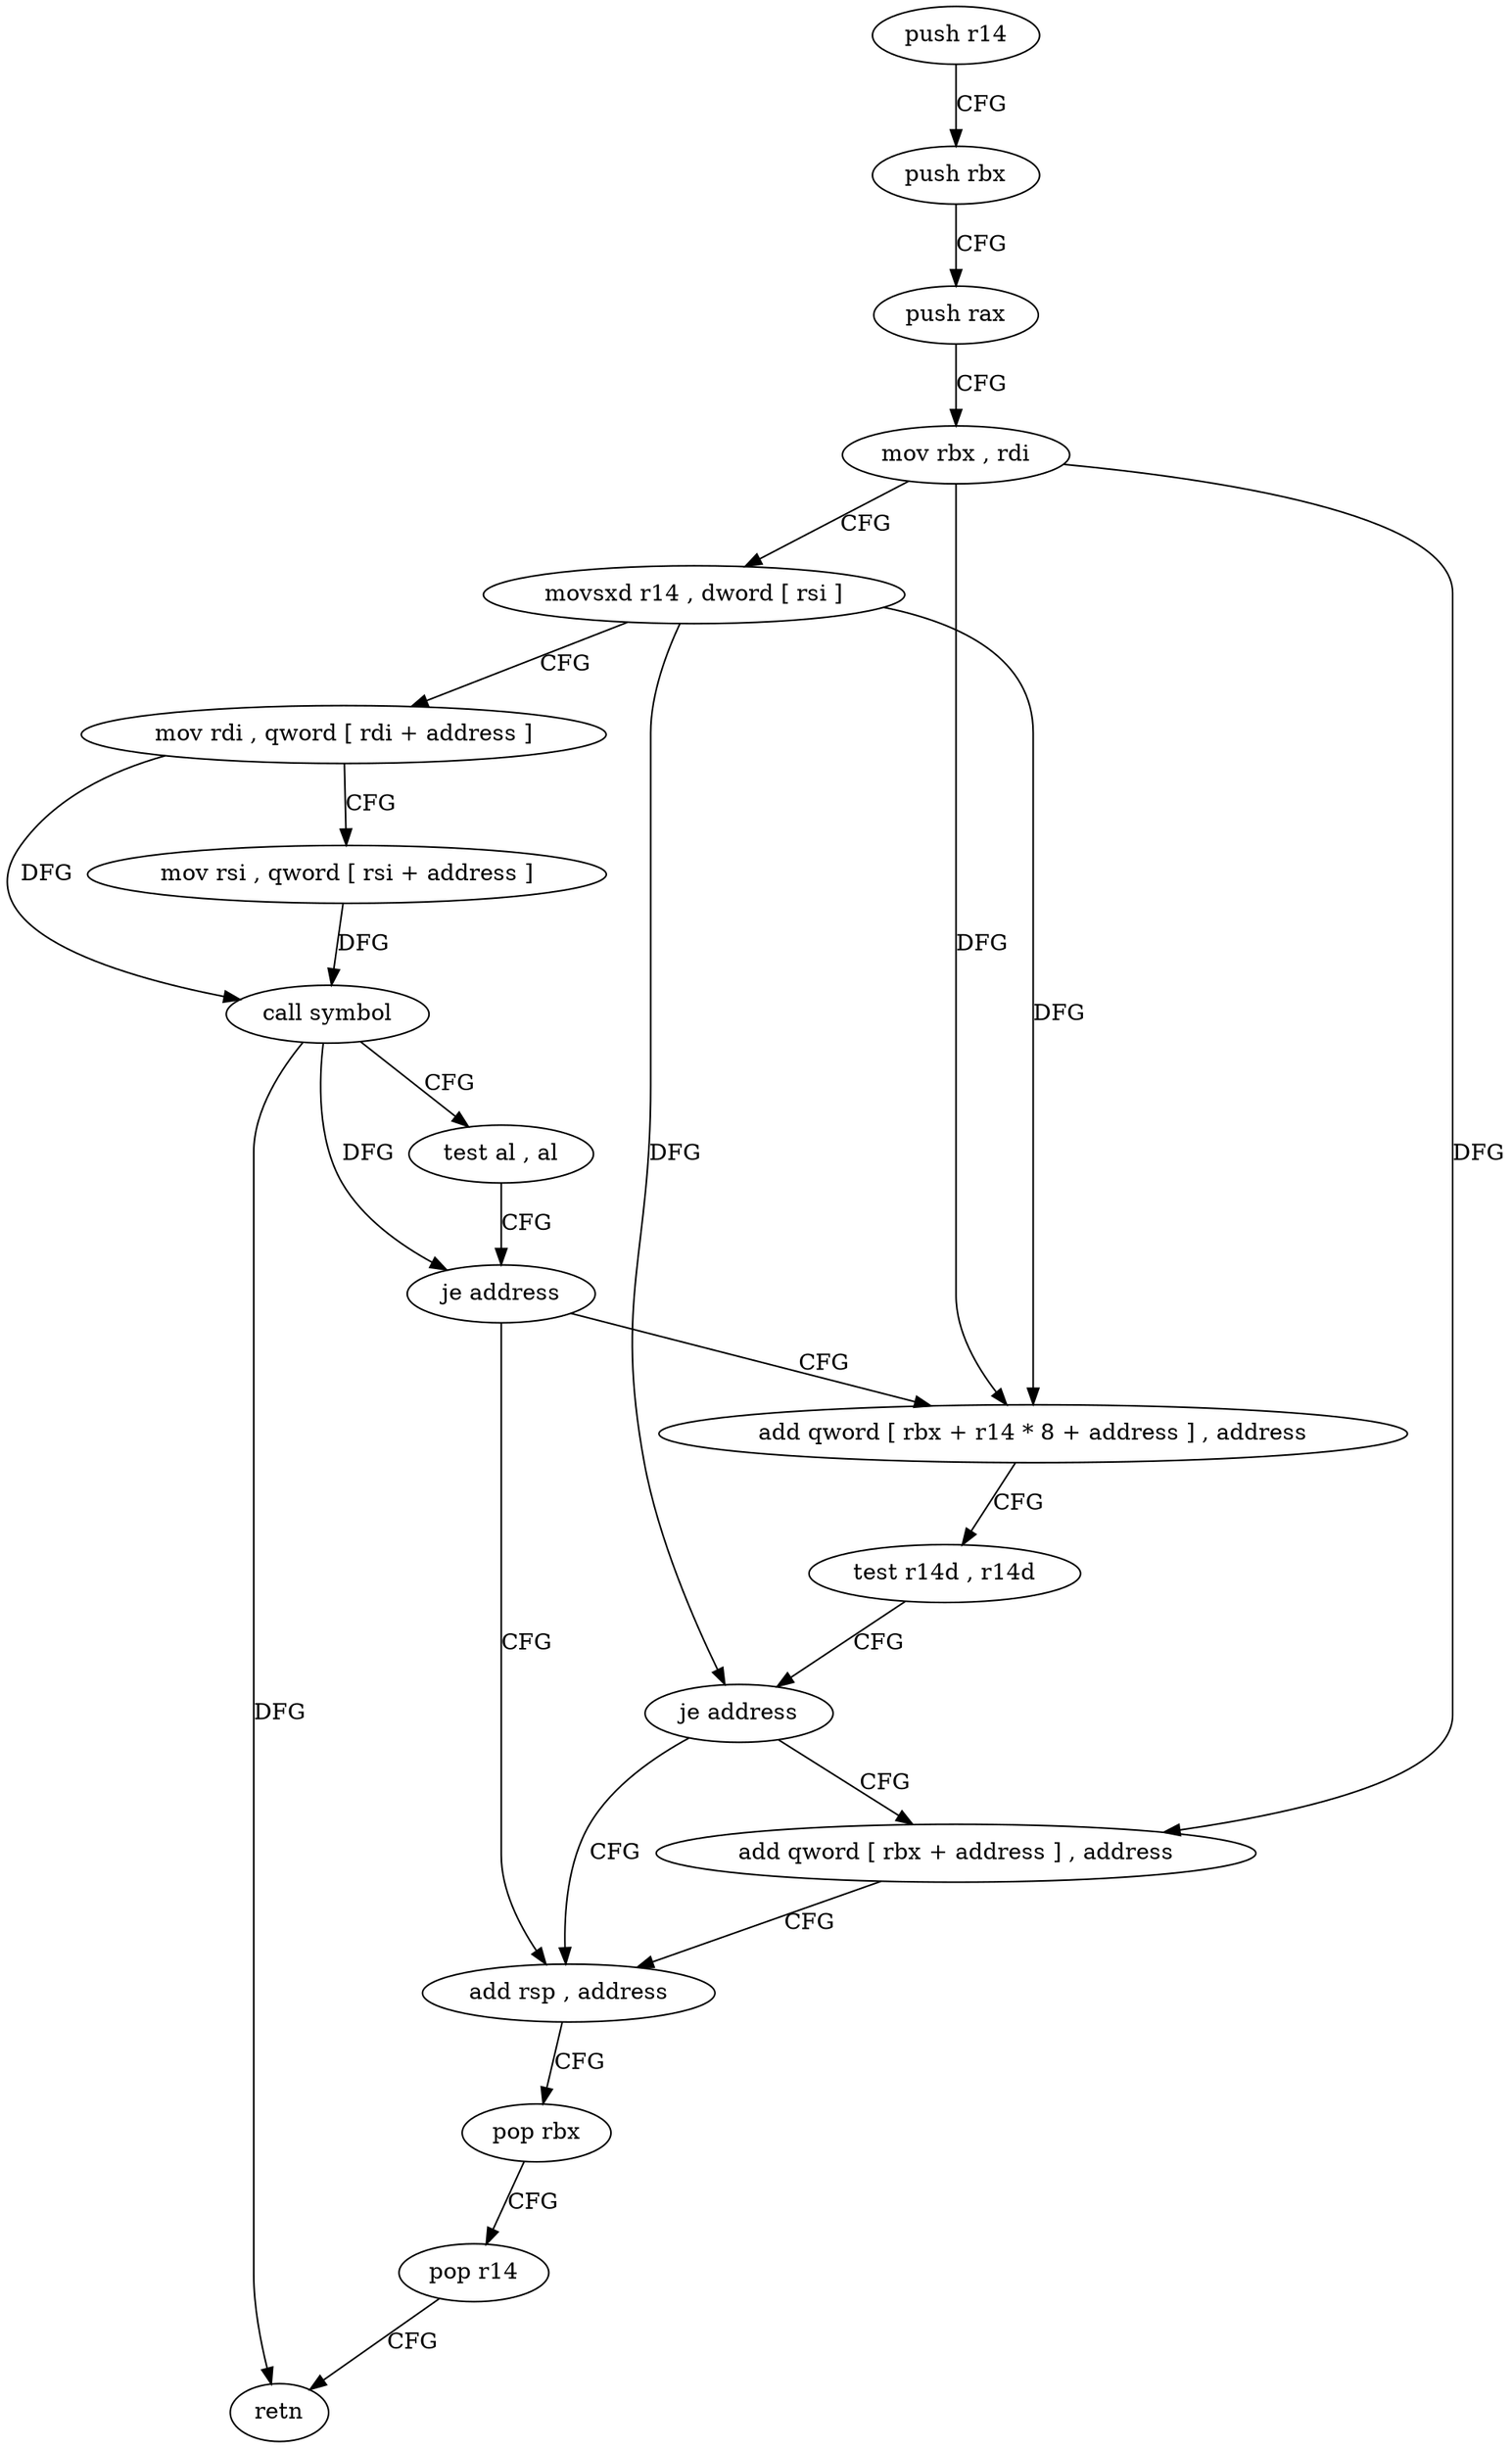 digraph "func" {
"75376" [label = "push r14" ]
"75378" [label = "push rbx" ]
"75379" [label = "push rax" ]
"75380" [label = "mov rbx , rdi" ]
"75383" [label = "movsxd r14 , dword [ rsi ]" ]
"75386" [label = "mov rdi , qword [ rdi + address ]" ]
"75393" [label = "mov rsi , qword [ rsi + address ]" ]
"75397" [label = "call symbol" ]
"75402" [label = "test al , al" ]
"75404" [label = "je address" ]
"75428" [label = "add rsp , address" ]
"75406" [label = "add qword [ rbx + r14 * 8 + address ] , address" ]
"75432" [label = "pop rbx" ]
"75433" [label = "pop r14" ]
"75435" [label = "retn" ]
"75415" [label = "test r14d , r14d" ]
"75418" [label = "je address" ]
"75420" [label = "add qword [ rbx + address ] , address" ]
"75376" -> "75378" [ label = "CFG" ]
"75378" -> "75379" [ label = "CFG" ]
"75379" -> "75380" [ label = "CFG" ]
"75380" -> "75383" [ label = "CFG" ]
"75380" -> "75406" [ label = "DFG" ]
"75380" -> "75420" [ label = "DFG" ]
"75383" -> "75386" [ label = "CFG" ]
"75383" -> "75406" [ label = "DFG" ]
"75383" -> "75418" [ label = "DFG" ]
"75386" -> "75393" [ label = "CFG" ]
"75386" -> "75397" [ label = "DFG" ]
"75393" -> "75397" [ label = "DFG" ]
"75397" -> "75402" [ label = "CFG" ]
"75397" -> "75404" [ label = "DFG" ]
"75397" -> "75435" [ label = "DFG" ]
"75402" -> "75404" [ label = "CFG" ]
"75404" -> "75428" [ label = "CFG" ]
"75404" -> "75406" [ label = "CFG" ]
"75428" -> "75432" [ label = "CFG" ]
"75406" -> "75415" [ label = "CFG" ]
"75432" -> "75433" [ label = "CFG" ]
"75433" -> "75435" [ label = "CFG" ]
"75415" -> "75418" [ label = "CFG" ]
"75418" -> "75428" [ label = "CFG" ]
"75418" -> "75420" [ label = "CFG" ]
"75420" -> "75428" [ label = "CFG" ]
}
